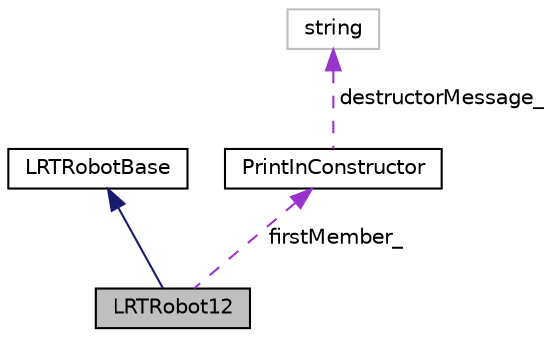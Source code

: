 digraph G
{
  edge [fontname="Helvetica",fontsize="10",labelfontname="Helvetica",labelfontsize="10"];
  node [fontname="Helvetica",fontsize="10",shape=record];
  Node1 [label="LRTRobot12",height=0.2,width=0.4,color="black", fillcolor="grey75", style="filled" fontcolor="black"];
  Node2 -> Node1 [dir="back",color="midnightblue",fontsize="10",style="solid",fontname="Helvetica"];
  Node2 [label="LRTRobotBase",height=0.2,width=0.4,color="black", fillcolor="white", style="filled",URL="$class_l_r_t_robot_base.html"];
  Node3 -> Node1 [dir="back",color="darkorchid3",fontsize="10",style="dashed",label=" firstMember_" ,fontname="Helvetica"];
  Node3 [label="PrintInConstructor",height=0.2,width=0.4,color="black", fillcolor="white", style="filled",URL="$class_print_in_constructor.html"];
  Node4 -> Node3 [dir="back",color="darkorchid3",fontsize="10",style="dashed",label=" destructorMessage_" ,fontname="Helvetica"];
  Node4 [label="string",height=0.2,width=0.4,color="grey75", fillcolor="white", style="filled"];
}
